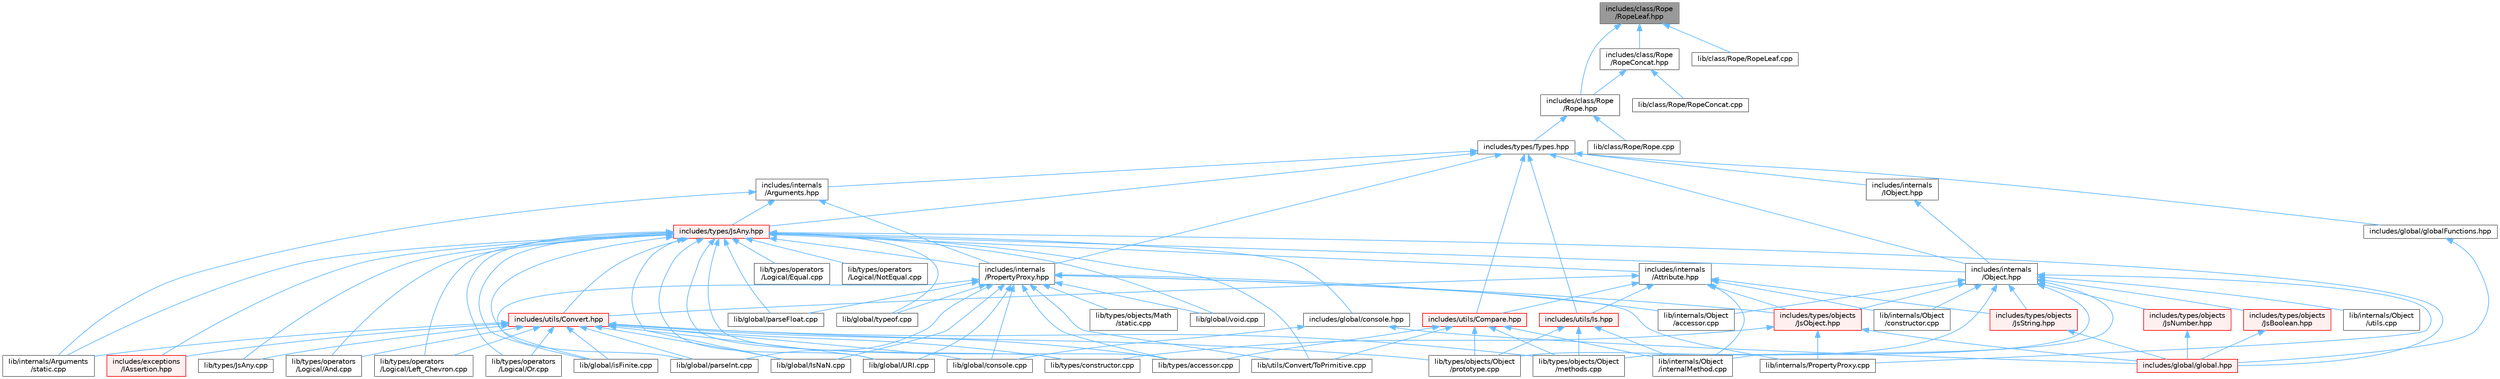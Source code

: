 digraph "includes/class/Rope/RopeLeaf.hpp"
{
 // LATEX_PDF_SIZE
  bgcolor="transparent";
  edge [fontname=Helvetica,fontsize=10,labelfontname=Helvetica,labelfontsize=10];
  node [fontname=Helvetica,fontsize=10,shape=box,height=0.2,width=0.4];
  Node1 [id="Node000001",label="includes/class/Rope\l/RopeLeaf.hpp",height=0.2,width=0.4,color="gray40", fillcolor="grey60", style="filled", fontcolor="black",tooltip=" "];
  Node1 -> Node2 [id="edge1_Node000001_Node000002",dir="back",color="steelblue1",style="solid",tooltip=" "];
  Node2 [id="Node000002",label="includes/class/Rope\l/Rope.hpp",height=0.2,width=0.4,color="grey40", fillcolor="white", style="filled",URL="$Rope_8hpp.html",tooltip=" "];
  Node2 -> Node3 [id="edge2_Node000002_Node000003",dir="back",color="steelblue1",style="solid",tooltip=" "];
  Node3 [id="Node000003",label="includes/types/Types.hpp",height=0.2,width=0.4,color="grey40", fillcolor="white", style="filled",URL="$Types_8hpp.html",tooltip=" "];
  Node3 -> Node4 [id="edge3_Node000003_Node000004",dir="back",color="steelblue1",style="solid",tooltip=" "];
  Node4 [id="Node000004",label="includes/global/globalFunctions.hpp",height=0.2,width=0.4,color="grey40", fillcolor="white", style="filled",URL="$globalFunctions_8hpp.html",tooltip=" "];
  Node4 -> Node5 [id="edge4_Node000004_Node000005",dir="back",color="steelblue1",style="solid",tooltip=" "];
  Node5 [id="Node000005",label="includes/global/global.hpp",height=0.2,width=0.4,color="red", fillcolor="#FFF0F0", style="filled",URL="$global_8hpp.html",tooltip=" "];
  Node3 -> Node8 [id="edge5_Node000003_Node000008",dir="back",color="steelblue1",style="solid",tooltip=" "];
  Node8 [id="Node000008",label="includes/internals\l/Arguments.hpp",height=0.2,width=0.4,color="grey40", fillcolor="white", style="filled",URL="$Arguments_8hpp.html",tooltip=" "];
  Node8 -> Node9 [id="edge6_Node000008_Node000009",dir="back",color="steelblue1",style="solid",tooltip=" "];
  Node9 [id="Node000009",label="includes/internals\l/PropertyProxy.hpp",height=0.2,width=0.4,color="grey40", fillcolor="white", style="filled",URL="$PropertyProxy_8hpp.html",tooltip=" "];
  Node9 -> Node10 [id="edge7_Node000009_Node000010",dir="back",color="steelblue1",style="solid",tooltip=" "];
  Node10 [id="Node000010",label="includes/types/objects\l/JsObject.hpp",height=0.2,width=0.4,color="red", fillcolor="#FFF0F0", style="filled",URL="$JsObject_8hpp.html",tooltip=" "];
  Node10 -> Node5 [id="edge8_Node000010_Node000005",dir="back",color="steelblue1",style="solid",tooltip=" "];
  Node10 -> Node27 [id="edge9_Node000010_Node000027",dir="back",color="steelblue1",style="solid",tooltip=" "];
  Node27 [id="Node000027",label="lib/internals/PropertyProxy.cpp",height=0.2,width=0.4,color="grey40", fillcolor="white", style="filled",URL="$PropertyProxy_8cpp.html",tooltip=" "];
  Node10 -> Node28 [id="edge10_Node000010_Node000028",dir="back",color="steelblue1",style="solid",tooltip=" "];
  Node28 [id="Node000028",label="lib/types/constructor.cpp",height=0.2,width=0.4,color="grey40", fillcolor="white", style="filled",URL="$types_2constructor_8cpp.html",tooltip=" "];
  Node9 -> Node34 [id="edge11_Node000009_Node000034",dir="back",color="steelblue1",style="solid",tooltip=" "];
  Node34 [id="Node000034",label="lib/global/IsNaN.cpp",height=0.2,width=0.4,color="grey40", fillcolor="white", style="filled",URL="$IsNaN_8cpp.html",tooltip=" "];
  Node9 -> Node35 [id="edge12_Node000009_Node000035",dir="back",color="steelblue1",style="solid",tooltip=" "];
  Node35 [id="Node000035",label="lib/global/URI.cpp",height=0.2,width=0.4,color="grey40", fillcolor="white", style="filled",URL="$URI_8cpp.html",tooltip=" "];
  Node9 -> Node36 [id="edge13_Node000009_Node000036",dir="back",color="steelblue1",style="solid",tooltip=" "];
  Node36 [id="Node000036",label="lib/global/console.cpp",height=0.2,width=0.4,color="grey40", fillcolor="white", style="filled",URL="$console_8cpp.html",tooltip=" "];
  Node9 -> Node37 [id="edge14_Node000009_Node000037",dir="back",color="steelblue1",style="solid",tooltip=" "];
  Node37 [id="Node000037",label="lib/global/isFinite.cpp",height=0.2,width=0.4,color="grey40", fillcolor="white", style="filled",URL="$isFinite_8cpp.html",tooltip=" "];
  Node9 -> Node38 [id="edge15_Node000009_Node000038",dir="back",color="steelblue1",style="solid",tooltip=" "];
  Node38 [id="Node000038",label="lib/global/parseFloat.cpp",height=0.2,width=0.4,color="grey40", fillcolor="white", style="filled",URL="$parseFloat_8cpp.html",tooltip=" "];
  Node9 -> Node39 [id="edge16_Node000009_Node000039",dir="back",color="steelblue1",style="solid",tooltip=" "];
  Node39 [id="Node000039",label="lib/global/parseInt.cpp",height=0.2,width=0.4,color="grey40", fillcolor="white", style="filled",URL="$parseInt_8cpp.html",tooltip=" "];
  Node9 -> Node40 [id="edge17_Node000009_Node000040",dir="back",color="steelblue1",style="solid",tooltip=" "];
  Node40 [id="Node000040",label="lib/global/typeof.cpp",height=0.2,width=0.4,color="grey40", fillcolor="white", style="filled",URL="$typeof_8cpp.html",tooltip=" "];
  Node9 -> Node41 [id="edge18_Node000009_Node000041",dir="back",color="steelblue1",style="solid",tooltip=" "];
  Node41 [id="Node000041",label="lib/global/void.cpp",height=0.2,width=0.4,color="grey40", fillcolor="white", style="filled",URL="$void_8cpp.html",tooltip=" "];
  Node9 -> Node42 [id="edge19_Node000009_Node000042",dir="back",color="steelblue1",style="solid",tooltip=" "];
  Node42 [id="Node000042",label="lib/internals/Object\l/accessor.cpp",height=0.2,width=0.4,color="grey40", fillcolor="white", style="filled",URL="$internals_2Object_2accessor_8cpp.html",tooltip=" "];
  Node9 -> Node27 [id="edge20_Node000009_Node000027",dir="back",color="steelblue1",style="solid",tooltip=" "];
  Node9 -> Node15 [id="edge21_Node000009_Node000015",dir="back",color="steelblue1",style="solid",tooltip=" "];
  Node15 [id="Node000015",label="lib/types/accessor.cpp",height=0.2,width=0.4,color="grey40", fillcolor="white", style="filled",URL="$types_2accessor_8cpp.html",tooltip=" "];
  Node9 -> Node43 [id="edge22_Node000009_Node000043",dir="back",color="steelblue1",style="solid",tooltip=" "];
  Node43 [id="Node000043",label="lib/types/objects/Math\l/static.cpp",height=0.2,width=0.4,color="grey40", fillcolor="white", style="filled",URL="$types_2objects_2Math_2static_8cpp.html",tooltip=" "];
  Node9 -> Node44 [id="edge23_Node000009_Node000044",dir="back",color="steelblue1",style="solid",tooltip=" "];
  Node44 [id="Node000044",label="lib/utils/Convert/ToPrimitive.cpp",height=0.2,width=0.4,color="grey40", fillcolor="white", style="filled",URL="$ToPrimitive_8cpp.html",tooltip=" "];
  Node8 -> Node45 [id="edge24_Node000008_Node000045",dir="back",color="steelblue1",style="solid",tooltip=" "];
  Node45 [id="Node000045",label="includes/types/JsAny.hpp",height=0.2,width=0.4,color="red", fillcolor="#FFF0F0", style="filled",URL="$JsAny_8hpp.html",tooltip=" "];
  Node45 -> Node46 [id="edge25_Node000045_Node000046",dir="back",color="steelblue1",style="solid",tooltip=" "];
  Node46 [id="Node000046",label="includes/exceptions\l/IAssertion.hpp",height=0.2,width=0.4,color="red", fillcolor="#FFF0F0", style="filled",URL="$IAssertion_8hpp.html",tooltip=" "];
  Node45 -> Node49 [id="edge26_Node000045_Node000049",dir="back",color="steelblue1",style="solid",tooltip=" "];
  Node49 [id="Node000049",label="includes/global/console.hpp",height=0.2,width=0.4,color="grey40", fillcolor="white", style="filled",URL="$console_8hpp.html",tooltip=" "];
  Node49 -> Node5 [id="edge27_Node000049_Node000005",dir="back",color="steelblue1",style="solid",tooltip=" "];
  Node49 -> Node36 [id="edge28_Node000049_Node000036",dir="back",color="steelblue1",style="solid",tooltip=" "];
  Node45 -> Node5 [id="edge29_Node000045_Node000005",dir="back",color="steelblue1",style="solid",tooltip=" "];
  Node45 -> Node50 [id="edge30_Node000045_Node000050",dir="back",color="steelblue1",style="solid",tooltip=" "];
  Node50 [id="Node000050",label="includes/internals\l/Attribute.hpp",height=0.2,width=0.4,color="grey40", fillcolor="white", style="filled",URL="$Attribute_8hpp.html",tooltip=" "];
  Node50 -> Node10 [id="edge31_Node000050_Node000010",dir="back",color="steelblue1",style="solid",tooltip=" "];
  Node50 -> Node51 [id="edge32_Node000050_Node000051",dir="back",color="steelblue1",style="solid",tooltip=" "];
  Node51 [id="Node000051",label="includes/types/objects\l/JsString.hpp",height=0.2,width=0.4,color="red", fillcolor="#FFF0F0", style="filled",URL="$JsString_8hpp.html",tooltip=" "];
  Node51 -> Node5 [id="edge33_Node000051_Node000005",dir="back",color="steelblue1",style="solid",tooltip=" "];
  Node50 -> Node54 [id="edge34_Node000050_Node000054",dir="back",color="steelblue1",style="solid",tooltip=" "];
  Node54 [id="Node000054",label="includes/utils/Compare.hpp",height=0.2,width=0.4,color="red", fillcolor="#FFF0F0", style="filled",URL="$Compare_8hpp.html",tooltip=" "];
  Node54 -> Node55 [id="edge35_Node000054_Node000055",dir="back",color="steelblue1",style="solid",tooltip=" "];
  Node55 [id="Node000055",label="lib/internals/Object\l/internalMethod.cpp",height=0.2,width=0.4,color="grey40", fillcolor="white", style="filled",URL="$internalMethod_8cpp.html",tooltip=" "];
  Node54 -> Node15 [id="edge36_Node000054_Node000015",dir="back",color="steelblue1",style="solid",tooltip=" "];
  Node54 -> Node22 [id="edge37_Node000054_Node000022",dir="back",color="steelblue1",style="solid",tooltip=" "];
  Node22 [id="Node000022",label="lib/types/objects/Object\l/methods.cpp",height=0.2,width=0.4,color="grey40", fillcolor="white", style="filled",URL="$Object_2methods_8cpp.html",tooltip=" "];
  Node54 -> Node23 [id="edge38_Node000054_Node000023",dir="back",color="steelblue1",style="solid",tooltip=" "];
  Node23 [id="Node000023",label="lib/types/objects/Object\l/prototype.cpp",height=0.2,width=0.4,color="grey40", fillcolor="white", style="filled",URL="$Object_2prototype_8cpp.html",tooltip=" "];
  Node54 -> Node44 [id="edge39_Node000054_Node000044",dir="back",color="steelblue1",style="solid",tooltip=" "];
  Node50 -> Node56 [id="edge40_Node000050_Node000056",dir="back",color="steelblue1",style="solid",tooltip=" "];
  Node56 [id="Node000056",label="includes/utils/Convert.hpp",height=0.2,width=0.4,color="red", fillcolor="#FFF0F0", style="filled",URL="$Convert_8hpp.html",tooltip=" "];
  Node56 -> Node46 [id="edge41_Node000056_Node000046",dir="back",color="steelblue1",style="solid",tooltip=" "];
  Node56 -> Node34 [id="edge42_Node000056_Node000034",dir="back",color="steelblue1",style="solid",tooltip=" "];
  Node56 -> Node35 [id="edge43_Node000056_Node000035",dir="back",color="steelblue1",style="solid",tooltip=" "];
  Node56 -> Node36 [id="edge44_Node000056_Node000036",dir="back",color="steelblue1",style="solid",tooltip=" "];
  Node56 -> Node37 [id="edge45_Node000056_Node000037",dir="back",color="steelblue1",style="solid",tooltip=" "];
  Node56 -> Node39 [id="edge46_Node000056_Node000039",dir="back",color="steelblue1",style="solid",tooltip=" "];
  Node56 -> Node14 [id="edge47_Node000056_Node000014",dir="back",color="steelblue1",style="solid",tooltip=" "];
  Node14 [id="Node000014",label="lib/internals/Arguments\l/static.cpp",height=0.2,width=0.4,color="grey40", fillcolor="white", style="filled",URL="$internals_2Arguments_2static_8cpp.html",tooltip=" "];
  Node56 -> Node58 [id="edge48_Node000056_Node000058",dir="back",color="steelblue1",style="solid",tooltip=" "];
  Node58 [id="Node000058",label="lib/types/JsAny.cpp",height=0.2,width=0.4,color="grey40", fillcolor="white", style="filled",URL="$JsAny_8cpp.html",tooltip=" "];
  Node56 -> Node15 [id="edge49_Node000056_Node000015",dir="back",color="steelblue1",style="solid",tooltip=" "];
  Node56 -> Node28 [id="edge50_Node000056_Node000028",dir="back",color="steelblue1",style="solid",tooltip=" "];
  Node56 -> Node22 [id="edge51_Node000056_Node000022",dir="back",color="steelblue1",style="solid",tooltip=" "];
  Node56 -> Node23 [id="edge52_Node000056_Node000023",dir="back",color="steelblue1",style="solid",tooltip=" "];
  Node56 -> Node61 [id="edge53_Node000056_Node000061",dir="back",color="steelblue1",style="solid",tooltip=" "];
  Node61 [id="Node000061",label="lib/types/operators\l/Logical/And.cpp",height=0.2,width=0.4,color="grey40", fillcolor="white", style="filled",URL="$Logical_2And_8cpp.html",tooltip=" "];
  Node56 -> Node62 [id="edge54_Node000056_Node000062",dir="back",color="steelblue1",style="solid",tooltip=" "];
  Node62 [id="Node000062",label="lib/types/operators\l/Logical/Left_Chevron.cpp",height=0.2,width=0.4,color="grey40", fillcolor="white", style="filled",URL="$Logical_2Left__Chevron_8cpp.html",tooltip=" "];
  Node56 -> Node63 [id="edge55_Node000056_Node000063",dir="back",color="steelblue1",style="solid",tooltip=" "];
  Node63 [id="Node000063",label="lib/types/operators\l/Logical/Or.cpp",height=0.2,width=0.4,color="grey40", fillcolor="white", style="filled",URL="$Logical_2Or_8cpp.html",tooltip=" "];
  Node50 -> Node87 [id="edge56_Node000050_Node000087",dir="back",color="steelblue1",style="solid",tooltip=" "];
  Node87 [id="Node000087",label="includes/utils/Is.hpp",height=0.2,width=0.4,color="red", fillcolor="#FFF0F0", style="filled",URL="$Is_8hpp.html",tooltip=" "];
  Node87 -> Node55 [id="edge57_Node000087_Node000055",dir="back",color="steelblue1",style="solid",tooltip=" "];
  Node87 -> Node22 [id="edge58_Node000087_Node000022",dir="back",color="steelblue1",style="solid",tooltip=" "];
  Node87 -> Node23 [id="edge59_Node000087_Node000023",dir="back",color="steelblue1",style="solid",tooltip=" "];
  Node50 -> Node88 [id="edge60_Node000050_Node000088",dir="back",color="steelblue1",style="solid",tooltip=" "];
  Node88 [id="Node000088",label="lib/internals/Object\l/constructor.cpp",height=0.2,width=0.4,color="grey40", fillcolor="white", style="filled",URL="$internals_2Object_2constructor_8cpp.html",tooltip=" "];
  Node50 -> Node55 [id="edge61_Node000050_Node000055",dir="back",color="steelblue1",style="solid",tooltip=" "];
  Node45 -> Node89 [id="edge62_Node000045_Node000089",dir="back",color="steelblue1",style="solid",tooltip=" "];
  Node89 [id="Node000089",label="includes/internals\l/Object.hpp",height=0.2,width=0.4,color="grey40", fillcolor="white", style="filled",URL="$Object_8hpp.html",tooltip=" "];
  Node89 -> Node90 [id="edge63_Node000089_Node000090",dir="back",color="steelblue1",style="solid",tooltip=" "];
  Node90 [id="Node000090",label="includes/types/objects\l/JsBoolean.hpp",height=0.2,width=0.4,color="red", fillcolor="#FFF0F0", style="filled",URL="$JsBoolean_8hpp.html",tooltip=" "];
  Node90 -> Node5 [id="edge64_Node000090_Node000005",dir="back",color="steelblue1",style="solid",tooltip=" "];
  Node89 -> Node91 [id="edge65_Node000089_Node000091",dir="back",color="steelblue1",style="solid",tooltip=" "];
  Node91 [id="Node000091",label="includes/types/objects\l/JsNumber.hpp",height=0.2,width=0.4,color="red", fillcolor="#FFF0F0", style="filled",URL="$JsNumber_8hpp.html",tooltip=" "];
  Node91 -> Node5 [id="edge66_Node000091_Node000005",dir="back",color="steelblue1",style="solid",tooltip=" "];
  Node89 -> Node10 [id="edge67_Node000089_Node000010",dir="back",color="steelblue1",style="solid",tooltip=" "];
  Node89 -> Node51 [id="edge68_Node000089_Node000051",dir="back",color="steelblue1",style="solid",tooltip=" "];
  Node89 -> Node42 [id="edge69_Node000089_Node000042",dir="back",color="steelblue1",style="solid",tooltip=" "];
  Node89 -> Node88 [id="edge70_Node000089_Node000088",dir="back",color="steelblue1",style="solid",tooltip=" "];
  Node89 -> Node55 [id="edge71_Node000089_Node000055",dir="back",color="steelblue1",style="solid",tooltip=" "];
  Node89 -> Node92 [id="edge72_Node000089_Node000092",dir="back",color="steelblue1",style="solid",tooltip=" "];
  Node92 [id="Node000092",label="lib/internals/Object\l/utils.cpp",height=0.2,width=0.4,color="grey40", fillcolor="white", style="filled",URL="$utils_8cpp.html",tooltip=" "];
  Node89 -> Node27 [id="edge73_Node000089_Node000027",dir="back",color="steelblue1",style="solid",tooltip=" "];
  Node89 -> Node22 [id="edge74_Node000089_Node000022",dir="back",color="steelblue1",style="solid",tooltip=" "];
  Node89 -> Node23 [id="edge75_Node000089_Node000023",dir="back",color="steelblue1",style="solid",tooltip=" "];
  Node45 -> Node9 [id="edge76_Node000045_Node000009",dir="back",color="steelblue1",style="solid",tooltip=" "];
  Node45 -> Node56 [id="edge77_Node000045_Node000056",dir="back",color="steelblue1",style="solid",tooltip=" "];
  Node45 -> Node34 [id="edge78_Node000045_Node000034",dir="back",color="steelblue1",style="solid",tooltip=" "];
  Node45 -> Node35 [id="edge79_Node000045_Node000035",dir="back",color="steelblue1",style="solid",tooltip=" "];
  Node45 -> Node37 [id="edge80_Node000045_Node000037",dir="back",color="steelblue1",style="solid",tooltip=" "];
  Node45 -> Node38 [id="edge81_Node000045_Node000038",dir="back",color="steelblue1",style="solid",tooltip=" "];
  Node45 -> Node39 [id="edge82_Node000045_Node000039",dir="back",color="steelblue1",style="solid",tooltip=" "];
  Node45 -> Node40 [id="edge83_Node000045_Node000040",dir="back",color="steelblue1",style="solid",tooltip=" "];
  Node45 -> Node41 [id="edge84_Node000045_Node000041",dir="back",color="steelblue1",style="solid",tooltip=" "];
  Node45 -> Node14 [id="edge85_Node000045_Node000014",dir="back",color="steelblue1",style="solid",tooltip=" "];
  Node45 -> Node58 [id="edge86_Node000045_Node000058",dir="back",color="steelblue1",style="solid",tooltip=" "];
  Node45 -> Node15 [id="edge87_Node000045_Node000015",dir="back",color="steelblue1",style="solid",tooltip=" "];
  Node45 -> Node28 [id="edge88_Node000045_Node000028",dir="back",color="steelblue1",style="solid",tooltip=" "];
  Node45 -> Node61 [id="edge89_Node000045_Node000061",dir="back",color="steelblue1",style="solid",tooltip=" "];
  Node45 -> Node93 [id="edge90_Node000045_Node000093",dir="back",color="steelblue1",style="solid",tooltip=" "];
  Node93 [id="Node000093",label="lib/types/operators\l/Logical/Equal.cpp",height=0.2,width=0.4,color="grey40", fillcolor="white", style="filled",URL="$Equal_8cpp.html",tooltip=" "];
  Node45 -> Node62 [id="edge91_Node000045_Node000062",dir="back",color="steelblue1",style="solid",tooltip=" "];
  Node45 -> Node94 [id="edge92_Node000045_Node000094",dir="back",color="steelblue1",style="solid",tooltip=" "];
  Node94 [id="Node000094",label="lib/types/operators\l/Logical/NotEqual.cpp",height=0.2,width=0.4,color="grey40", fillcolor="white", style="filled",URL="$NotEqual_8cpp.html",tooltip=" "];
  Node45 -> Node63 [id="edge93_Node000045_Node000063",dir="back",color="steelblue1",style="solid",tooltip=" "];
  Node45 -> Node44 [id="edge94_Node000045_Node000044",dir="back",color="steelblue1",style="solid",tooltip=" "];
  Node8 -> Node14 [id="edge95_Node000008_Node000014",dir="back",color="steelblue1",style="solid",tooltip=" "];
  Node3 -> Node99 [id="edge96_Node000003_Node000099",dir="back",color="steelblue1",style="solid",tooltip=" "];
  Node99 [id="Node000099",label="includes/internals\l/IObject.hpp",height=0.2,width=0.4,color="grey40", fillcolor="white", style="filled",URL="$IObject_8hpp.html",tooltip=" "];
  Node99 -> Node89 [id="edge97_Node000099_Node000089",dir="back",color="steelblue1",style="solid",tooltip=" "];
  Node3 -> Node89 [id="edge98_Node000003_Node000089",dir="back",color="steelblue1",style="solid",tooltip=" "];
  Node3 -> Node9 [id="edge99_Node000003_Node000009",dir="back",color="steelblue1",style="solid",tooltip=" "];
  Node3 -> Node45 [id="edge100_Node000003_Node000045",dir="back",color="steelblue1",style="solid",tooltip=" "];
  Node3 -> Node54 [id="edge101_Node000003_Node000054",dir="back",color="steelblue1",style="solid",tooltip=" "];
  Node3 -> Node87 [id="edge102_Node000003_Node000087",dir="back",color="steelblue1",style="solid",tooltip=" "];
  Node2 -> Node100 [id="edge103_Node000002_Node000100",dir="back",color="steelblue1",style="solid",tooltip=" "];
  Node100 [id="Node000100",label="lib/class/Rope/Rope.cpp",height=0.2,width=0.4,color="grey40", fillcolor="white", style="filled",URL="$Rope_8cpp.html",tooltip=" "];
  Node1 -> Node101 [id="edge104_Node000001_Node000101",dir="back",color="steelblue1",style="solid",tooltip=" "];
  Node101 [id="Node000101",label="includes/class/Rope\l/RopeConcat.hpp",height=0.2,width=0.4,color="grey40", fillcolor="white", style="filled",URL="$RopeConcat_8hpp.html",tooltip=" "];
  Node101 -> Node2 [id="edge105_Node000101_Node000002",dir="back",color="steelblue1",style="solid",tooltip=" "];
  Node101 -> Node102 [id="edge106_Node000101_Node000102",dir="back",color="steelblue1",style="solid",tooltip=" "];
  Node102 [id="Node000102",label="lib/class/Rope/RopeConcat.cpp",height=0.2,width=0.4,color="grey40", fillcolor="white", style="filled",URL="$RopeConcat_8cpp.html",tooltip=" "];
  Node1 -> Node103 [id="edge107_Node000001_Node000103",dir="back",color="steelblue1",style="solid",tooltip=" "];
  Node103 [id="Node000103",label="lib/class/Rope/RopeLeaf.cpp",height=0.2,width=0.4,color="grey40", fillcolor="white", style="filled",URL="$RopeLeaf_8cpp.html",tooltip=" "];
}
